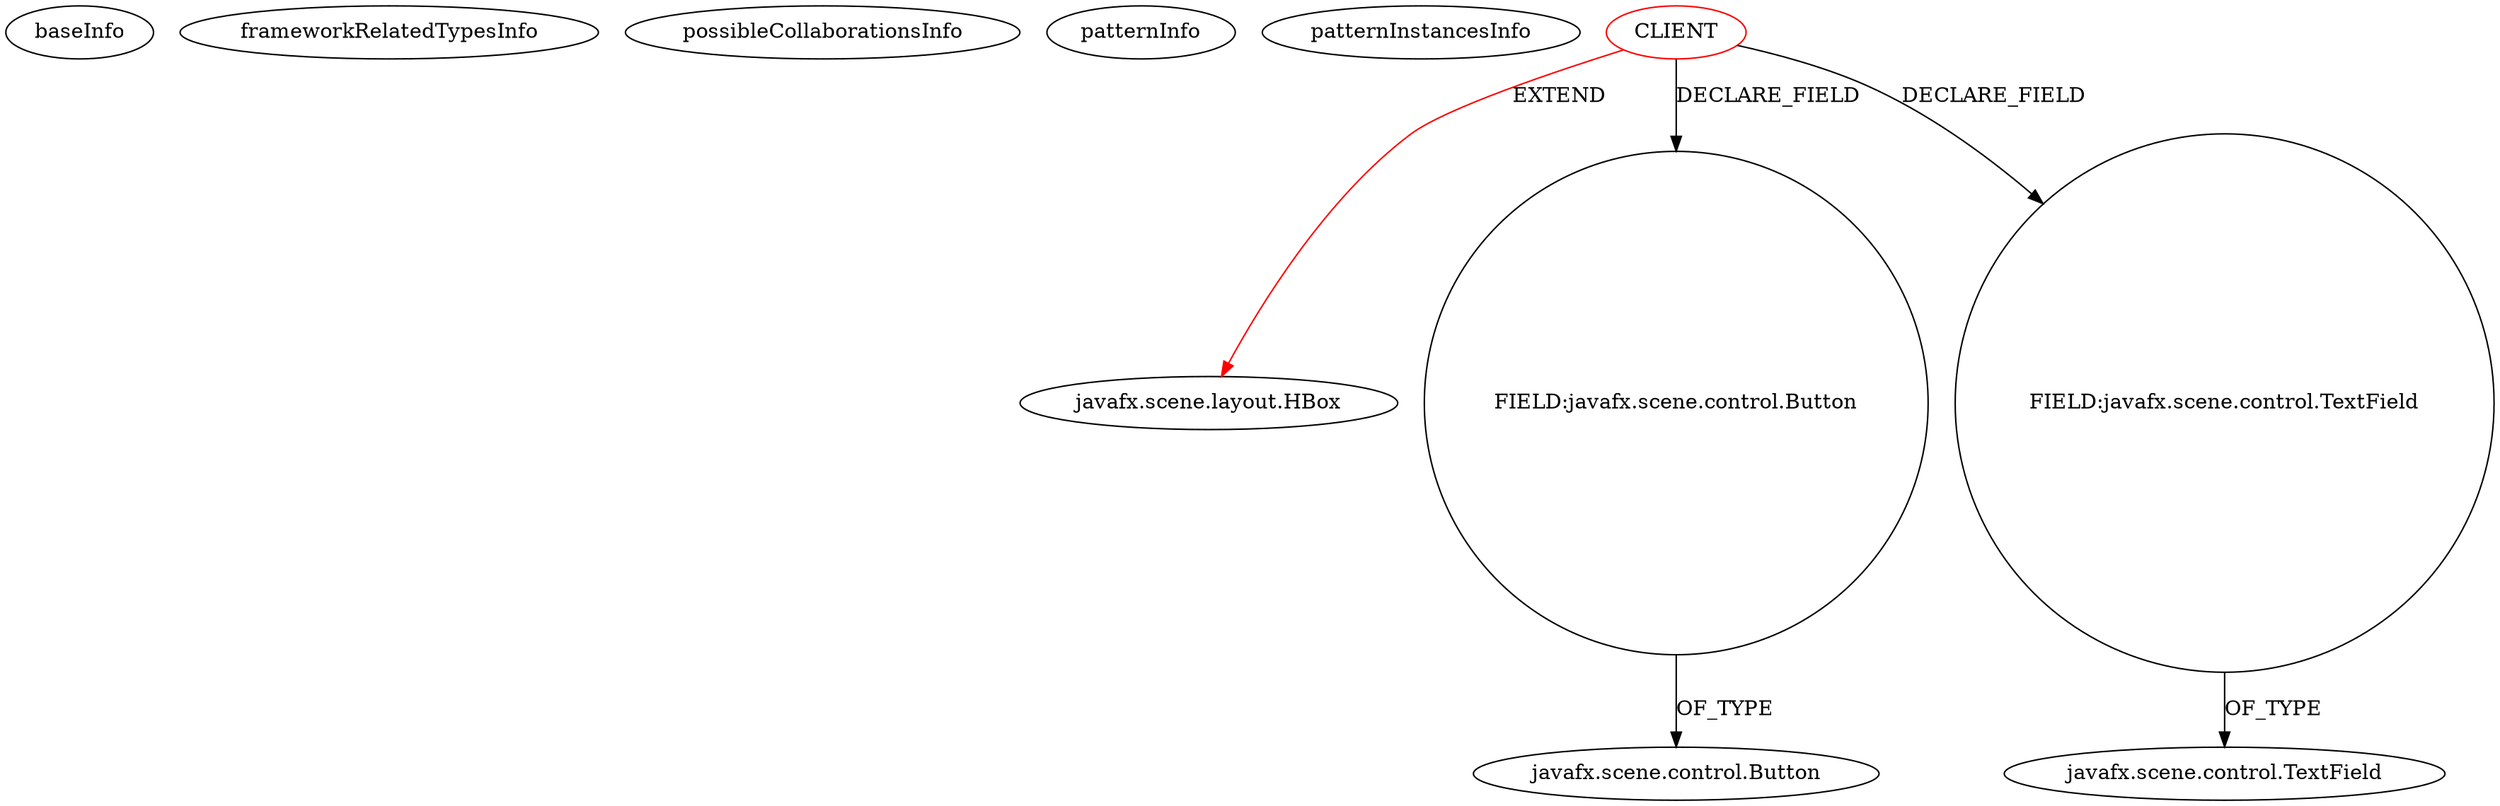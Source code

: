 digraph {
baseInfo[graphId=618,category="pattern",isAnonymous=false,possibleRelation=false]
frameworkRelatedTypesInfo[0="javafx.scene.layout.HBox"]
possibleCollaborationsInfo[]
patternInfo[frequency=2.0,patternRootClient=0]
patternInstancesInfo[0="taipeiben-DateTimePicker~/taipeiben-DateTimePicker/DateTimePicker-master/src/main/java/com/browniebytes/javafx/control/DateTimePicker.java~DateTimePicker~4449",1="v1ct04-lagbackup~/v1ct04-lagbackup/lagbackup-master/src/com/v1ct04/ces22/lagbackup/view/custom/FileChooseElement.java~FileChooseElement~4620"]
1[label="javafx.scene.layout.HBox",vertexType="FRAMEWORK_CLASS_TYPE",isFrameworkType=false]
0[label="CLIENT",vertexType="ROOT_CLIENT_CLASS_DECLARATION",isFrameworkType=false,color=red]
6[label="FIELD:javafx.scene.control.Button",vertexType="FIELD_DECLARATION",isFrameworkType=false,shape=circle]
7[label="javafx.scene.control.Button",vertexType="FRAMEWORK_CLASS_TYPE",isFrameworkType=false]
4[label="FIELD:javafx.scene.control.TextField",vertexType="FIELD_DECLARATION",isFrameworkType=false,shape=circle]
5[label="javafx.scene.control.TextField",vertexType="FRAMEWORK_CLASS_TYPE",isFrameworkType=false]
0->1[label="EXTEND",color=red]
4->5[label="OF_TYPE"]
0->6[label="DECLARE_FIELD"]
6->7[label="OF_TYPE"]
0->4[label="DECLARE_FIELD"]
}
